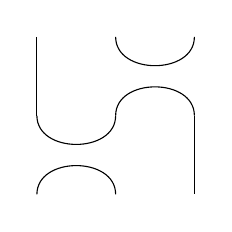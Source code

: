 \begin{tikzpicture}
	\begin{pgfonlayer}{nodelayer}
		\node [style=none] (0) at (0, 1) {};
		\node [style=none] (1) at (0, 0) {};
		\node [style=none] (2) at (1, 1) {};
		\node [style=none] (3) at (1, 0) {};
		\node [style=none] (4) at (-1, 1) {};
		\node [style=none] (5) at (-1, 0) {};
		\node [style=none] (6) at (0, 0) {};
		\node [style=none] (7) at (0, -1) {};
		\node [style=none] (8) at (1, 0) {};
		\node [style=none] (9) at (1, -1) {};
		\node [style=none] (10) at (-1, 0) {};
		\node [style=none] (11) at (-1, -1) {};
	\end{pgfonlayer}
	\begin{pgfonlayer}{edgelayer}
		\draw (4.center) to (5.center);
		\draw [bend right=90, looseness=1.25] (0.center) to (2.center);
		\draw [bend left=90, looseness=1.25] (1.center) to (3.center);
		\draw (8.center) to (9.center);
		\draw [bend right=90, looseness=1.25] (10.center) to (6.center);
		\draw [bend left=90, looseness=1.25] (11.center) to (7.center);
	\end{pgfonlayer}
\end{tikzpicture}
